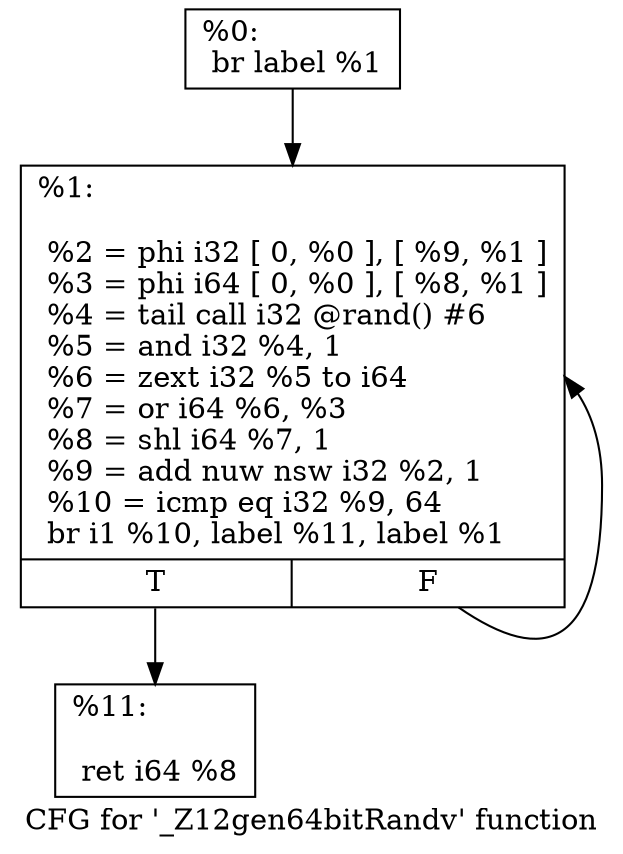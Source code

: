 digraph "CFG for '_Z12gen64bitRandv' function" {
	label="CFG for '_Z12gen64bitRandv' function";

	Node0x3164ad0 [shape=record,label="{%0:\l  br label %1\l}"];
	Node0x3164ad0 -> Node0x3164b20;
	Node0x3164b20 [shape=record,label="{%1:\l\l  %2 = phi i32 [ 0, %0 ], [ %9, %1 ]\l  %3 = phi i64 [ 0, %0 ], [ %8, %1 ]\l  %4 = tail call i32 @rand() #6\l  %5 = and i32 %4, 1\l  %6 = zext i32 %5 to i64\l  %7 = or i64 %6, %3\l  %8 = shl i64 %7, 1\l  %9 = add nuw nsw i32 %2, 1\l  %10 = icmp eq i32 %9, 64\l  br i1 %10, label %11, label %1\l|{<s0>T|<s1>F}}"];
	Node0x3164b20:s0 -> Node0x3164b70;
	Node0x3164b20:s1 -> Node0x3164b20;
	Node0x3164b70 [shape=record,label="{%11:\l\l  ret i64 %8\l}"];
}

